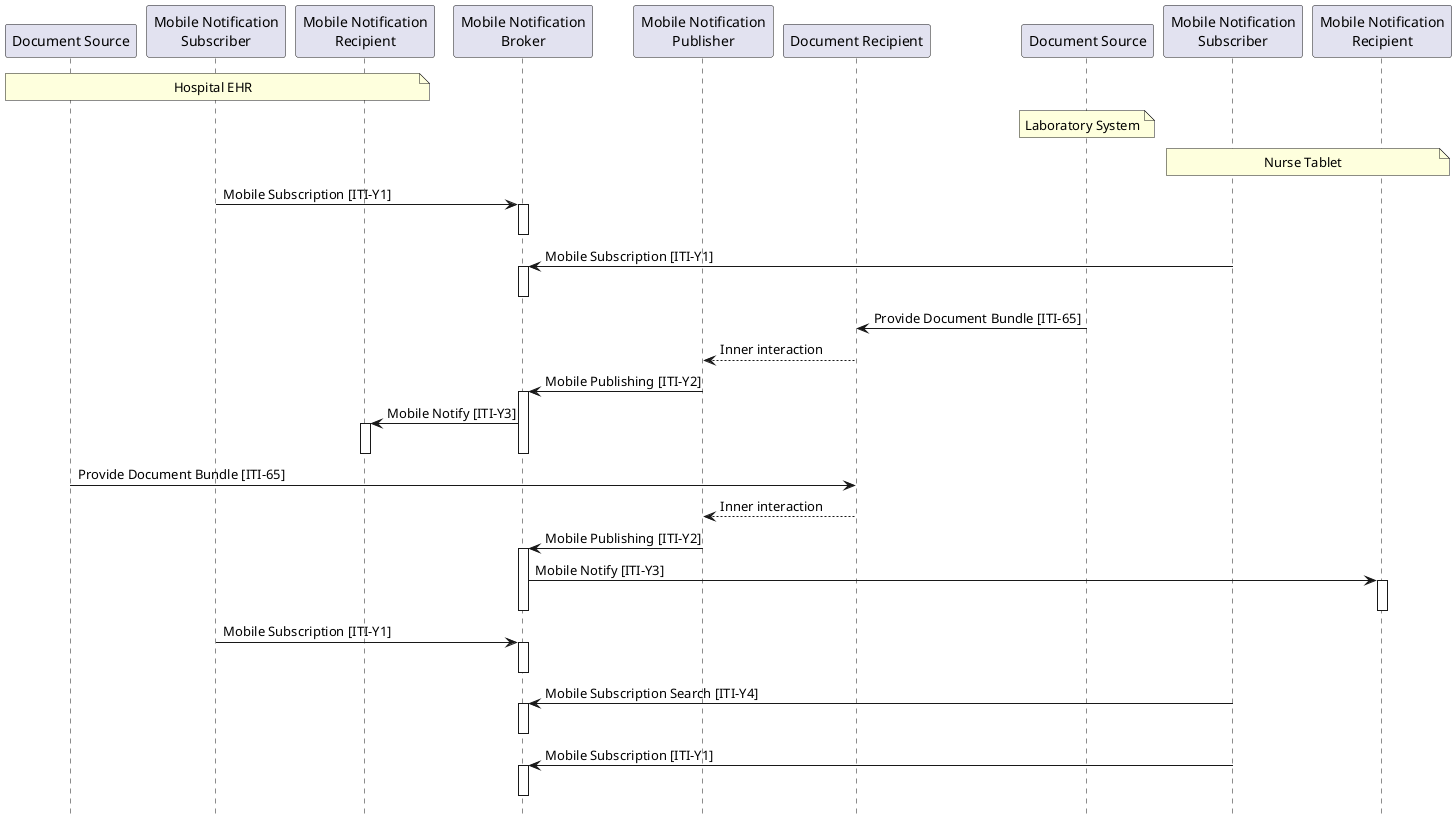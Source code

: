 @startuml
skinparam svgDimensionStyle false
hide footbox

participant "Document Source" as source
participant "Mobile Notification\nSubscriber" as subscriber
participant "Mobile Notification\nRecipient" as recipient
participant "Mobile Notification\nBroker" as broker
participant "Mobile Notification\nPublisher" as publisher
participant "Document Recipient" as recipientDoc
participant "Document Source" as source2
participant "Mobile Notification\nSubscriber" as subscriber2
participant "Mobile Notification\nRecipient" as recipient2

note over source, recipient: Hospital EHR
note over source2: Laboratory System
note over subscriber2, recipient2: Nurse Tablet
"subscriber" -> "broker" : Mobile Subscription [ITI-Y1]
activate broker
deactivate broker
"subscriber2" -> "broker" : Mobile Subscription [ITI-Y1]
activate broker
deactivate broker

"source2" -> "recipientDoc" : Provide Document Bundle [ITI-65]
recipientDoc --> "publisher": Inner interaction
"publisher" -> "broker" : Mobile Publishing [ITI-Y2]
activate broker
"broker" -> "recipient" : Mobile Notify [ITI-Y3]
activate recipient
deactivate recipient
deactivate broker

"source" -> "recipientDoc" : Provide Document Bundle [ITI-65]
recipientDoc --> "publisher": Inner interaction
"publisher" -> "broker" : Mobile Publishing [ITI-Y2]
activate broker
"broker" -> "recipient2" : Mobile Notify [ITI-Y3]
activate recipient2
deactivate recipient2
deactivate broker

"subscriber" -> "broker" : Mobile Subscription [ITI-Y1]
activate broker
deactivate broker
"subscriber2" -> "broker" : Mobile Subscription Search [ITI-Y4]
activate broker
deactivate broker
"subscriber2" -> "broker" : Mobile Subscription [ITI-Y1]
activate broker
deactivate broker
@enduml